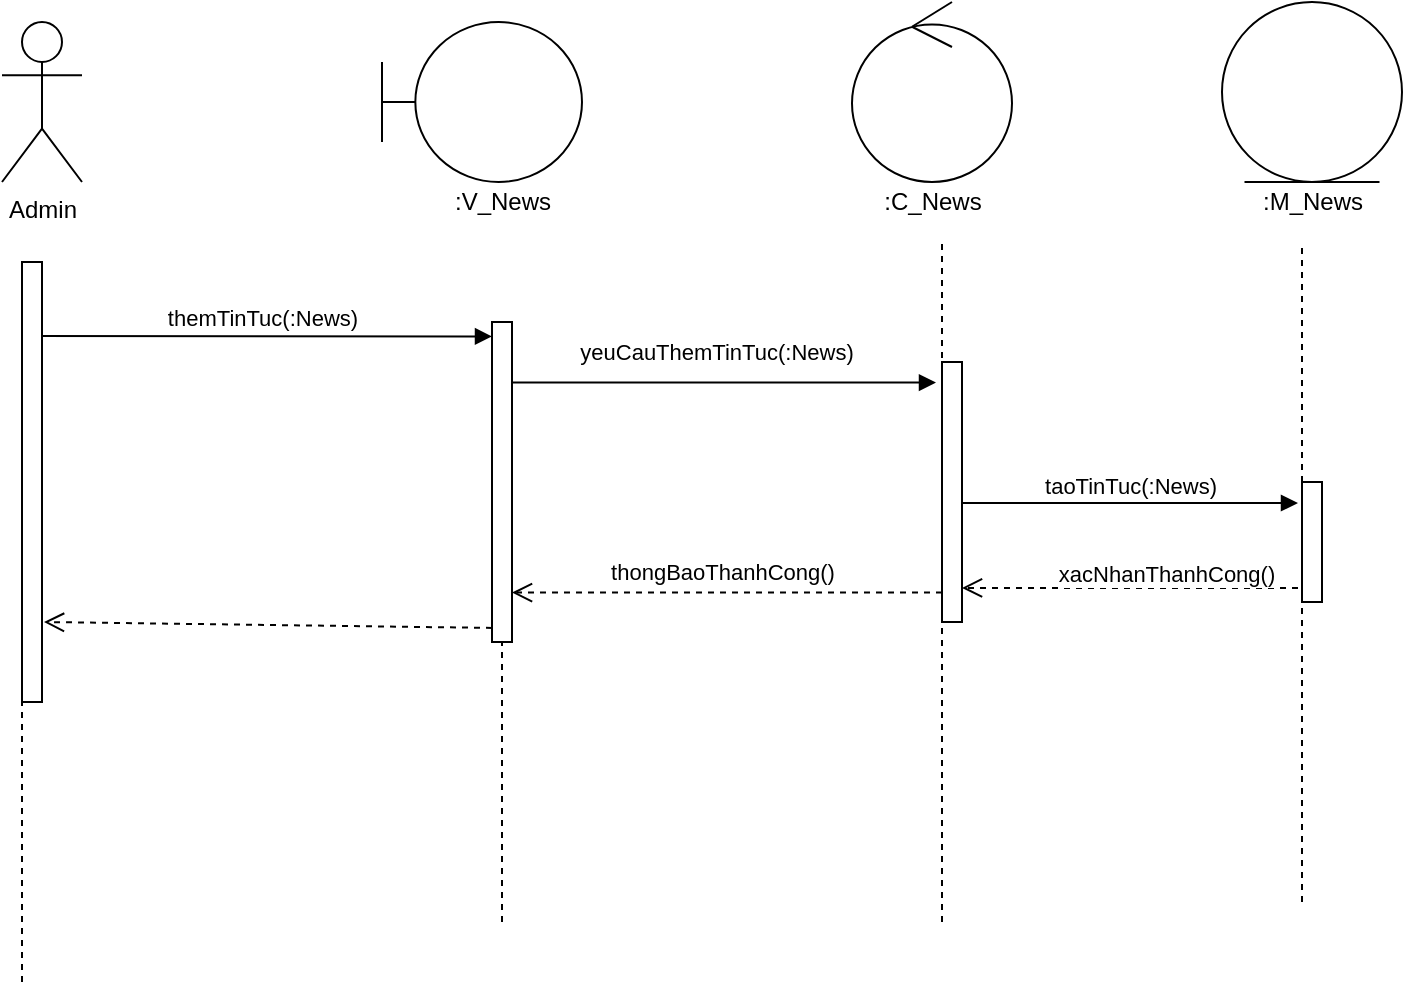 <mxfile version="14.0.1" type="device"><diagram id="GMWnYlgjIEC_lPVoAoe4" name="Page-1"><mxGraphModel dx="1198" dy="1823" grid="1" gridSize="10" guides="1" tooltips="1" connect="1" arrows="1" fold="1" page="1" pageScale="1" pageWidth="827" pageHeight="1169" math="0" shadow="0"><root><mxCell id="0"/><mxCell id="1" parent="0"/><mxCell id="SrzWHEiJfFnHLyrkSpdm-4" value="themTinTuc(:News)" style="html=1;verticalAlign=bottom;endArrow=block;entryX=0;entryY=0.045;entryDx=0;entryDy=0;entryPerimeter=0;" parent="1" target="SrzWHEiJfFnHLyrkSpdm-16" edge="1"><mxGeometry width="80" relative="1" as="geometry"><mxPoint x="85" y="157" as="sourcePoint"/><mxPoint x="289.5" y="250.95" as="targetPoint"/></mxGeometry></mxCell><mxCell id="SrzWHEiJfFnHLyrkSpdm-5" value="yeuCauThemTinTuc(:News)" style="html=1;verticalAlign=bottom;endArrow=block;entryX=-0.3;entryY=0.079;entryDx=0;entryDy=0;entryPerimeter=0;" parent="1" source="SrzWHEiJfFnHLyrkSpdm-16" target="SrzWHEiJfFnHLyrkSpdm-20" edge="1"><mxGeometry x="-0.043" y="6" width="80" relative="1" as="geometry"><mxPoint x="329" y="220" as="sourcePoint"/><mxPoint x="520" y="280" as="targetPoint"/><mxPoint as="offset"/></mxGeometry></mxCell><mxCell id="SrzWHEiJfFnHLyrkSpdm-6" value="thongBaoThanhCong()" style="html=1;verticalAlign=bottom;endArrow=open;dashed=1;endSize=8;exitX=0;exitY=0.887;exitDx=0;exitDy=0;exitPerimeter=0;" parent="1" source="SrzWHEiJfFnHLyrkSpdm-20" target="SrzWHEiJfFnHLyrkSpdm-16" edge="1"><mxGeometry x="0.023" y="-1" relative="1" as="geometry"><mxPoint x="528" y="331.04" as="sourcePoint"/><mxPoint x="360" y="331" as="targetPoint"/><mxPoint as="offset"/></mxGeometry></mxCell><mxCell id="SrzWHEiJfFnHLyrkSpdm-7" value=":V_News" style="text;html=1;align=center;verticalAlign=middle;resizable=0;points=[];autosize=1;" parent="1" vertex="1"><mxGeometry x="290" y="80" width="60" height="20" as="geometry"/></mxCell><mxCell id="SrzWHEiJfFnHLyrkSpdm-8" value=":C_News" style="text;html=1;align=center;verticalAlign=middle;resizable=0;points=[];autosize=1;" parent="1" vertex="1"><mxGeometry x="505" y="80" width="60" height="20" as="geometry"/></mxCell><mxCell id="SrzWHEiJfFnHLyrkSpdm-9" value="Admin" style="shape=umlActor;verticalLabelPosition=bottom;verticalAlign=top;html=1;outlineConnect=0;" parent="1" vertex="1"><mxGeometry x="70" width="40" height="80" as="geometry"/></mxCell><mxCell id="SrzWHEiJfFnHLyrkSpdm-10" value="" style="endArrow=none;dashed=1;html=1;" parent="1" edge="1"><mxGeometry width="50" height="50" relative="1" as="geometry"><mxPoint x="80" y="480" as="sourcePoint"/><mxPoint x="80" y="120" as="targetPoint"/></mxGeometry></mxCell><mxCell id="SrzWHEiJfFnHLyrkSpdm-11" value="" style="shape=umlBoundary;whiteSpace=wrap;html=1;" parent="1" vertex="1"><mxGeometry x="260" width="100" height="80" as="geometry"/></mxCell><mxCell id="SrzWHEiJfFnHLyrkSpdm-12" value="" style="endArrow=none;dashed=1;html=1;" parent="1" edge="1"><mxGeometry width="50" height="50" relative="1" as="geometry"><mxPoint x="319.5" y="120" as="sourcePoint"/><mxPoint x="319.5" y="120" as="targetPoint"/></mxGeometry></mxCell><mxCell id="SrzWHEiJfFnHLyrkSpdm-14" value="" style="endArrow=none;dashed=1;html=1;" parent="1" source="SrzWHEiJfFnHLyrkSpdm-16" edge="1"><mxGeometry width="50" height="50" relative="1" as="geometry"><mxPoint x="319.5" y="380" as="sourcePoint"/><mxPoint x="320" y="170" as="targetPoint"/></mxGeometry></mxCell><mxCell id="SrzWHEiJfFnHLyrkSpdm-15" value="" style="html=1;points=[];perimeter=orthogonalPerimeter;" parent="1" vertex="1"><mxGeometry x="80" y="120" width="10" height="220" as="geometry"/></mxCell><mxCell id="SrzWHEiJfFnHLyrkSpdm-16" value="" style="html=1;points=[];perimeter=orthogonalPerimeter;" parent="1" vertex="1"><mxGeometry x="315" y="150" width="10" height="160" as="geometry"/></mxCell><mxCell id="SrzWHEiJfFnHLyrkSpdm-17" value="" style="endArrow=none;dashed=1;html=1;" parent="1" target="SrzWHEiJfFnHLyrkSpdm-16" edge="1"><mxGeometry width="50" height="50" relative="1" as="geometry"><mxPoint x="320" y="450" as="sourcePoint"/><mxPoint x="319.5" y="170" as="targetPoint"/></mxGeometry></mxCell><mxCell id="SrzWHEiJfFnHLyrkSpdm-18" value="" style="ellipse;shape=umlControl;whiteSpace=wrap;html=1;" parent="1" vertex="1"><mxGeometry x="495" y="-10" width="80" height="90" as="geometry"/></mxCell><mxCell id="SrzWHEiJfFnHLyrkSpdm-19" value="" style="endArrow=none;dashed=1;html=1;" parent="1" edge="1"><mxGeometry width="50" height="50" relative="1" as="geometry"><mxPoint x="540" y="450" as="sourcePoint"/><mxPoint x="540" y="110" as="targetPoint"/></mxGeometry></mxCell><mxCell id="SrzWHEiJfFnHLyrkSpdm-20" value="" style="html=1;points=[];perimeter=orthogonalPerimeter;" parent="1" vertex="1"><mxGeometry x="540" y="170" width="10" height="130" as="geometry"/></mxCell><mxCell id="SrzWHEiJfFnHLyrkSpdm-21" value="" style="html=1;verticalAlign=bottom;endArrow=open;dashed=1;endSize=8;exitX=0;exitY=0.956;exitDx=0;exitDy=0;exitPerimeter=0;" parent="1" source="SrzWHEiJfFnHLyrkSpdm-16" edge="1"><mxGeometry relative="1" as="geometry"><mxPoint x="220" y="360" as="sourcePoint"/><mxPoint x="91" y="300" as="targetPoint"/></mxGeometry></mxCell><mxCell id="SrzWHEiJfFnHLyrkSpdm-22" value="" style="ellipse;shape=umlEntity;whiteSpace=wrap;html=1;" parent="1" vertex="1"><mxGeometry x="680" y="-10" width="90" height="90" as="geometry"/></mxCell><mxCell id="SrzWHEiJfFnHLyrkSpdm-23" value=":M_News" style="text;html=1;align=center;verticalAlign=middle;resizable=0;points=[];autosize=1;" parent="1" vertex="1"><mxGeometry x="695" y="80" width="60" height="20" as="geometry"/></mxCell><mxCell id="SrzWHEiJfFnHLyrkSpdm-24" value="" style="endArrow=none;dashed=1;html=1;" parent="1" source="SrzWHEiJfFnHLyrkSpdm-26" edge="1"><mxGeometry width="50" height="50" relative="1" as="geometry"><mxPoint x="720" y="440" as="sourcePoint"/><mxPoint x="720" y="110" as="targetPoint"/></mxGeometry></mxCell><mxCell id="SrzWHEiJfFnHLyrkSpdm-25" value="taoTinTuc(:News)" style="html=1;verticalAlign=bottom;endArrow=block;entryX=-0.2;entryY=0.175;entryDx=0;entryDy=0;entryPerimeter=0;" parent="1" source="SrzWHEiJfFnHLyrkSpdm-20" target="SrzWHEiJfFnHLyrkSpdm-26" edge="1"><mxGeometry width="80" relative="1" as="geometry"><mxPoint x="370" y="250" as="sourcePoint"/><mxPoint x="720" y="285" as="targetPoint"/></mxGeometry></mxCell><mxCell id="SrzWHEiJfFnHLyrkSpdm-26" value="" style="html=1;points=[];perimeter=orthogonalPerimeter;" parent="1" vertex="1"><mxGeometry x="720" y="230" width="10" height="60" as="geometry"/></mxCell><mxCell id="SrzWHEiJfFnHLyrkSpdm-27" value="" style="endArrow=none;dashed=1;html=1;" parent="1" target="SrzWHEiJfFnHLyrkSpdm-26" edge="1"><mxGeometry width="50" height="50" relative="1" as="geometry"><mxPoint x="720" y="440" as="sourcePoint"/><mxPoint x="720" y="120" as="targetPoint"/></mxGeometry></mxCell><mxCell id="SrzWHEiJfFnHLyrkSpdm-28" value="xacNhanThanhCong()" style="html=1;verticalAlign=bottom;endArrow=open;dashed=1;endSize=8;exitX=-0.2;exitY=0.883;exitDx=0;exitDy=0;exitPerimeter=0;" parent="1" source="SrzWHEiJfFnHLyrkSpdm-26" target="SrzWHEiJfFnHLyrkSpdm-20" edge="1"><mxGeometry x="-0.207" y="2" relative="1" as="geometry"><mxPoint x="450" y="250" as="sourcePoint"/><mxPoint x="370" y="250" as="targetPoint"/><mxPoint as="offset"/></mxGeometry></mxCell></root></mxGraphModel></diagram></mxfile>